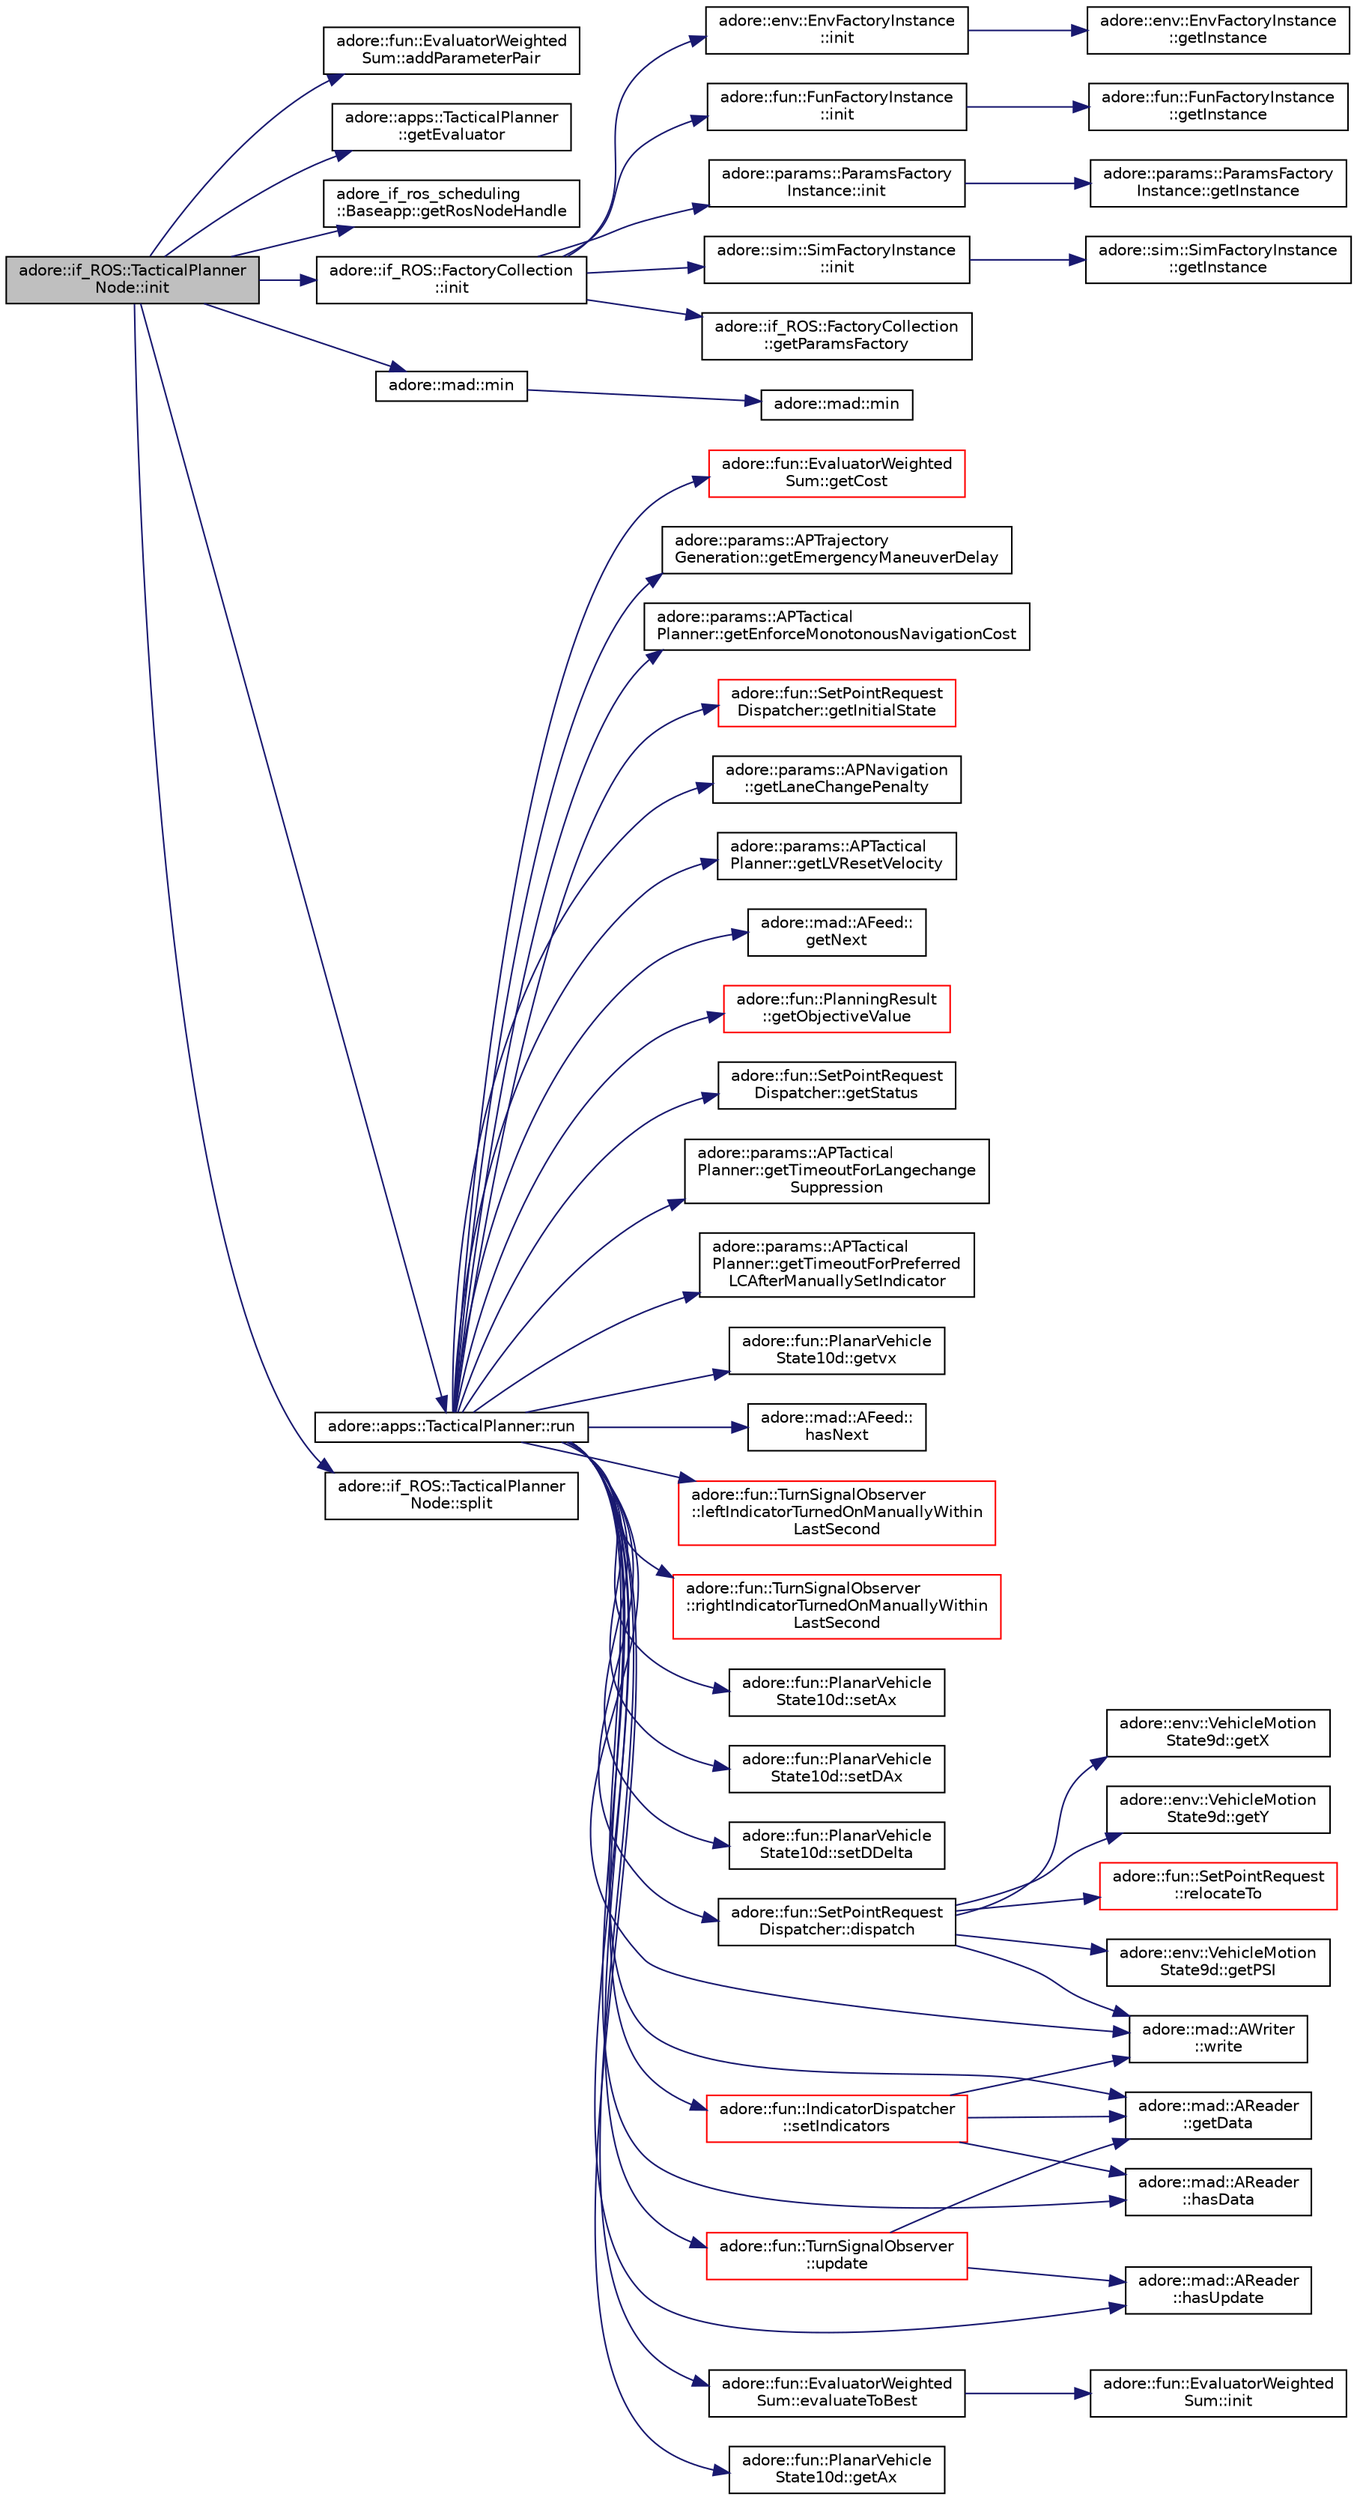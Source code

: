 digraph "adore::if_ROS::TacticalPlannerNode::init"
{
 // LATEX_PDF_SIZE
  edge [fontname="Helvetica",fontsize="10",labelfontname="Helvetica",labelfontsize="10"];
  node [fontname="Helvetica",fontsize="10",shape=record];
  rankdir="LR";
  Node1 [label="adore::if_ROS::TacticalPlanner\lNode::init",height=0.2,width=0.4,color="black", fillcolor="grey75", style="filled", fontcolor="black",tooltip=" "];
  Node1 -> Node2 [color="midnightblue",fontsize="10",style="solid",fontname="Helvetica"];
  Node2 [label="adore::fun::EvaluatorWeighted\lSum::addParameterPair",height=0.2,width=0.4,color="black", fillcolor="white", style="filled",URL="$classadore_1_1fun_1_1EvaluatorWeightedSum.html#ae1b1713de470127398ca20413f887d39",tooltip=" "];
  Node1 -> Node3 [color="midnightblue",fontsize="10",style="solid",fontname="Helvetica"];
  Node3 [label="adore::apps::TacticalPlanner\l::getEvaluator",height=0.2,width=0.4,color="black", fillcolor="white", style="filled",URL="$classadore_1_1apps_1_1TacticalPlanner.html#a4565101fad8a9a7d111ea78d48f84262",tooltip=" "];
  Node1 -> Node4 [color="midnightblue",fontsize="10",style="solid",fontname="Helvetica"];
  Node4 [label="adore_if_ros_scheduling\l::Baseapp::getRosNodeHandle",height=0.2,width=0.4,color="black", fillcolor="white", style="filled",URL="$classadore__if__ros__scheduling_1_1Baseapp.html#a7792ee4aa6fd5c5c03d5f54b4c1f213a",tooltip=" "];
  Node1 -> Node5 [color="midnightblue",fontsize="10",style="solid",fontname="Helvetica"];
  Node5 [label="adore::if_ROS::FactoryCollection\l::init",height=0.2,width=0.4,color="black", fillcolor="white", style="filled",URL="$classadore_1_1if__ROS_1_1FactoryCollection.html#a07e53e57a417cf66c5d539a5e1bd590a",tooltip=" "];
  Node5 -> Node6 [color="midnightblue",fontsize="10",style="solid",fontname="Helvetica"];
  Node6 [label="adore::if_ROS::FactoryCollection\l::getParamsFactory",height=0.2,width=0.4,color="black", fillcolor="white", style="filled",URL="$classadore_1_1if__ROS_1_1FactoryCollection.html#ac102972d5592de7cdc76b059017628f9",tooltip=" "];
  Node5 -> Node7 [color="midnightblue",fontsize="10",style="solid",fontname="Helvetica"];
  Node7 [label="adore::env::EnvFactoryInstance\l::init",height=0.2,width=0.4,color="black", fillcolor="white", style="filled",URL="$classadore_1_1env_1_1EnvFactoryInstance.html#ab67767fc777387664b696bd78d2536ef",tooltip="Initialize private members of AllFactory."];
  Node7 -> Node8 [color="midnightblue",fontsize="10",style="solid",fontname="Helvetica"];
  Node8 [label="adore::env::EnvFactoryInstance\l::getInstance",height=0.2,width=0.4,color="black", fillcolor="white", style="filled",URL="$classadore_1_1env_1_1EnvFactoryInstance.html#a14835a4420fb827ba3809b94a96a7660",tooltip="Function to access singleton instance of the envFactory using magic static."];
  Node5 -> Node9 [color="midnightblue",fontsize="10",style="solid",fontname="Helvetica"];
  Node9 [label="adore::fun::FunFactoryInstance\l::init",height=0.2,width=0.4,color="black", fillcolor="white", style="filled",URL="$classadore_1_1fun_1_1FunFactoryInstance.html#a291c4c983548f85c633ae6409c7b5233",tooltip="Initialize private members of funFactory."];
  Node9 -> Node10 [color="midnightblue",fontsize="10",style="solid",fontname="Helvetica"];
  Node10 [label="adore::fun::FunFactoryInstance\l::getInstance",height=0.2,width=0.4,color="black", fillcolor="white", style="filled",URL="$classadore_1_1fun_1_1FunFactoryInstance.html#a0826e9a7ea3c70a3780115e6effbf746",tooltip="Function to access singleton instance of the funFactory using magic static."];
  Node5 -> Node11 [color="midnightblue",fontsize="10",style="solid",fontname="Helvetica"];
  Node11 [label="adore::params::ParamsFactory\lInstance::init",height=0.2,width=0.4,color="black", fillcolor="white", style="filled",URL="$classadore_1_1params_1_1ParamsFactoryInstance.html#ac6759c774ade5a97e47c056d1a136253",tooltip="Initialize private members of AllFactory."];
  Node11 -> Node12 [color="midnightblue",fontsize="10",style="solid",fontname="Helvetica"];
  Node12 [label="adore::params::ParamsFactory\lInstance::getInstance",height=0.2,width=0.4,color="black", fillcolor="white", style="filled",URL="$classadore_1_1params_1_1ParamsFactoryInstance.html#a59eae0e003d40b03f9db2d814ec2a3bf",tooltip="Function to access singleton instance of the AllFactory using magic static."];
  Node5 -> Node13 [color="midnightblue",fontsize="10",style="solid",fontname="Helvetica"];
  Node13 [label="adore::sim::SimFactoryInstance\l::init",height=0.2,width=0.4,color="black", fillcolor="white", style="filled",URL="$classadore_1_1sim_1_1SimFactoryInstance.html#ac891850728d65e5398216b2bb92f82f6",tooltip="Initialize private members of AllFactory."];
  Node13 -> Node14 [color="midnightblue",fontsize="10",style="solid",fontname="Helvetica"];
  Node14 [label="adore::sim::SimFactoryInstance\l::getInstance",height=0.2,width=0.4,color="black", fillcolor="white", style="filled",URL="$classadore_1_1sim_1_1SimFactoryInstance.html#a177ce78bb1c9675c9dd0370e5f31f749",tooltip="Function to access singleton instance of the AllFactory using magic static."];
  Node1 -> Node15 [color="midnightblue",fontsize="10",style="solid",fontname="Helvetica"];
  Node15 [label="adore::mad::min",height=0.2,width=0.4,color="black", fillcolor="white", style="filled",URL="$namespaceadore_1_1mad.html#ab58ecb752f9bbfe27832e0a2c0e22c2b",tooltip=" "];
  Node15 -> Node16 [color="midnightblue",fontsize="10",style="solid",fontname="Helvetica"];
  Node16 [label="adore::mad::min",height=0.2,width=0.4,color="black", fillcolor="white", style="filled",URL="$namespaceadore_1_1mad.html#ac61b79c007d1859f93a10c04272095a1",tooltip=" "];
  Node1 -> Node17 [color="midnightblue",fontsize="10",style="solid",fontname="Helvetica"];
  Node17 [label="adore::apps::TacticalPlanner::run",height=0.2,width=0.4,color="black", fillcolor="white", style="filled",URL="$classadore_1_1apps_1_1TacticalPlanner.html#a7c32674c68cce6d855e93561e6accd8e",tooltip="retrieve planning results, dispatch and formulate new planning request"];
  Node17 -> Node18 [color="midnightblue",fontsize="10",style="solid",fontname="Helvetica"];
  Node18 [label="adore::fun::SetPointRequest\lDispatcher::dispatch",height=0.2,width=0.4,color="black", fillcolor="white", style="filled",URL="$classadore_1_1fun_1_1SetPointRequestDispatcher.html#ae0a7ceca76f19e608c9b9744b95ec943",tooltip="dispatch SetPointRequests computed in localization coordinates The combined trajectory will be conver..."];
  Node18 -> Node19 [color="midnightblue",fontsize="10",style="solid",fontname="Helvetica"];
  Node19 [label="adore::env::VehicleMotion\lState9d::getPSI",height=0.2,width=0.4,color="black", fillcolor="white", style="filled",URL="$structadore_1_1env_1_1VehicleMotionState9d.html#a65ca6ea033cf05674de50b8996a586a3",tooltip="Get the heading."];
  Node18 -> Node20 [color="midnightblue",fontsize="10",style="solid",fontname="Helvetica"];
  Node20 [label="adore::env::VehicleMotion\lState9d::getX",height=0.2,width=0.4,color="black", fillcolor="white", style="filled",URL="$structadore_1_1env_1_1VehicleMotionState9d.html#a16d6d61f5dfa1028ca97d8f1a8b6e8cf",tooltip="Get the x-coordinate."];
  Node18 -> Node21 [color="midnightblue",fontsize="10",style="solid",fontname="Helvetica"];
  Node21 [label="adore::env::VehicleMotion\lState9d::getY",height=0.2,width=0.4,color="black", fillcolor="white", style="filled",URL="$structadore_1_1env_1_1VehicleMotionState9d.html#a51e8eed0ef10d909592edcb933c1b802",tooltip="Get the y-coordinate."];
  Node18 -> Node22 [color="midnightblue",fontsize="10",style="solid",fontname="Helvetica"];
  Node22 [label="adore::fun::SetPointRequest\l::relocateTo",height=0.2,width=0.4,color="red", fillcolor="white", style="filled",URL="$classadore_1_1fun_1_1SetPointRequest.html#a3efce8dc04a62d599e0955ff9a006595",tooltip=" "];
  Node18 -> Node27 [color="midnightblue",fontsize="10",style="solid",fontname="Helvetica"];
  Node27 [label="adore::mad::AWriter\l::write",height=0.2,width=0.4,color="black", fillcolor="white", style="filled",URL="$classadore_1_1mad_1_1AWriter.html#a1c22b1ccbd19c5f02f832831ca757f3b",tooltip=" "];
  Node17 -> Node28 [color="midnightblue",fontsize="10",style="solid",fontname="Helvetica"];
  Node28 [label="adore::fun::EvaluatorWeighted\lSum::evaluateToBest",height=0.2,width=0.4,color="black", fillcolor="white", style="filled",URL="$classadore_1_1fun_1_1EvaluatorWeightedSum.html#abe24c1f6df8009b1958aff67efea97ad",tooltip=" "];
  Node28 -> Node29 [color="midnightblue",fontsize="10",style="solid",fontname="Helvetica"];
  Node29 [label="adore::fun::EvaluatorWeighted\lSum::init",height=0.2,width=0.4,color="black", fillcolor="white", style="filled",URL="$classadore_1_1fun_1_1EvaluatorWeightedSum.html#a6a449f4dbfe87316107bf3df0cbcaea5",tooltip=" "];
  Node17 -> Node30 [color="midnightblue",fontsize="10",style="solid",fontname="Helvetica"];
  Node30 [label="adore::fun::PlanarVehicle\lState10d::getAx",height=0.2,width=0.4,color="black", fillcolor="white", style="filled",URL="$structadore_1_1fun_1_1PlanarVehicleState10d.html#ad55dd30212ca0581ae920a466da42829",tooltip=" "];
  Node17 -> Node31 [color="midnightblue",fontsize="10",style="solid",fontname="Helvetica"];
  Node31 [label="adore::fun::EvaluatorWeighted\lSum::getCost",height=0.2,width=0.4,color="red", fillcolor="white", style="filled",URL="$classadore_1_1fun_1_1EvaluatorWeightedSum.html#af1433ef2593b1d73d5e206689a55b252",tooltip=" "];
  Node17 -> Node33 [color="midnightblue",fontsize="10",style="solid",fontname="Helvetica"];
  Node33 [label="adore::mad::AReader\l::getData",height=0.2,width=0.4,color="black", fillcolor="white", style="filled",URL="$classadore_1_1mad_1_1AReader.html#a46ab7520d828d1a574365eaf8b483e29",tooltip=" "];
  Node17 -> Node34 [color="midnightblue",fontsize="10",style="solid",fontname="Helvetica"];
  Node34 [label="adore::params::APTrajectory\lGeneration::getEmergencyManeuverDelay",height=0.2,width=0.4,color="black", fillcolor="white", style="filled",URL="$classadore_1_1params_1_1APTrajectoryGeneration.html#a6abcbfc29c23e3eace34455dfb5aab6f",tooltip="time after which emergency maneuver kicks in"];
  Node17 -> Node35 [color="midnightblue",fontsize="10",style="solid",fontname="Helvetica"];
  Node35 [label="adore::params::APTactical\lPlanner::getEnforceMonotonousNavigationCost",height=0.2,width=0.4,color="black", fillcolor="white", style="filled",URL="$classadore_1_1params_1_1APTacticalPlanner.html#a6e51f2fda24f7dd9961984ac469ae92b",tooltip=" "];
  Node17 -> Node36 [color="midnightblue",fontsize="10",style="solid",fontname="Helvetica"];
  Node36 [label="adore::fun::SetPointRequest\lDispatcher::getInitialState",height=0.2,width=0.4,color="red", fillcolor="white", style="filled",URL="$classadore_1_1fun_1_1SetPointRequestDispatcher.html#aad7e60da52338893462cc0c5848e1546",tooltip="compute and return initial state for next planning iteration The according initial state in odometry ..."];
  Node17 -> Node72 [color="midnightblue",fontsize="10",style="solid",fontname="Helvetica"];
  Node72 [label="adore::params::APNavigation\l::getLaneChangePenalty",height=0.2,width=0.4,color="black", fillcolor="white", style="filled",URL="$classadore_1_1params_1_1APNavigation.html#ab7121802ebbe3f2309d6cb262739e052",tooltip=" "];
  Node17 -> Node73 [color="midnightblue",fontsize="10",style="solid",fontname="Helvetica"];
  Node73 [label="adore::params::APTactical\lPlanner::getLVResetVelocity",height=0.2,width=0.4,color="black", fillcolor="white", style="filled",URL="$classadore_1_1params_1_1APTacticalPlanner.html#a4f7cd83ef7e0eb8b9c34861fe5dee9db",tooltip=" "];
  Node17 -> Node70 [color="midnightblue",fontsize="10",style="solid",fontname="Helvetica"];
  Node70 [label="adore::mad::AFeed::\lgetNext",height=0.2,width=0.4,color="black", fillcolor="white", style="filled",URL="$classadore_1_1mad_1_1AFeed.html#a07f96a9edf1ca4a1a9b0c84aa2631bd0",tooltip=" "];
  Node17 -> Node74 [color="midnightblue",fontsize="10",style="solid",fontname="Helvetica"];
  Node74 [label="adore::fun::PlanningResult\l::getObjectiveValue",height=0.2,width=0.4,color="red", fillcolor="white", style="filled",URL="$structadore_1_1fun_1_1PlanningResult.html#a36a6fe94ff79083182756ac564459006",tooltip=" "];
  Node17 -> Node76 [color="midnightblue",fontsize="10",style="solid",fontname="Helvetica"];
  Node76 [label="adore::fun::SetPointRequest\lDispatcher::getStatus",height=0.2,width=0.4,color="black", fillcolor="white", style="filled",URL="$classadore_1_1fun_1_1SetPointRequestDispatcher.html#a088b88292e7db4a0783ff2ce3396d6ac",tooltip=" "];
  Node17 -> Node77 [color="midnightblue",fontsize="10",style="solid",fontname="Helvetica"];
  Node77 [label="adore::params::APTactical\lPlanner::getTimeoutForLangechange\lSuppression",height=0.2,width=0.4,color="black", fillcolor="white", style="filled",URL="$classadore_1_1params_1_1APTacticalPlanner.html#abb6dab9dca08bbd27db2f18c788bda3d",tooltip=" "];
  Node17 -> Node78 [color="midnightblue",fontsize="10",style="solid",fontname="Helvetica"];
  Node78 [label="adore::params::APTactical\lPlanner::getTimeoutForPreferred\lLCAfterManuallySetIndicator",height=0.2,width=0.4,color="black", fillcolor="white", style="filled",URL="$classadore_1_1params_1_1APTacticalPlanner.html#acc1194ce8a31ceba9e50cea299625356",tooltip=" "];
  Node17 -> Node79 [color="midnightblue",fontsize="10",style="solid",fontname="Helvetica"];
  Node79 [label="adore::fun::PlanarVehicle\lState10d::getvx",height=0.2,width=0.4,color="black", fillcolor="white", style="filled",URL="$structadore_1_1fun_1_1PlanarVehicleState10d.html#a025278bb96195126dc8c41e66c201436",tooltip=" "];
  Node17 -> Node61 [color="midnightblue",fontsize="10",style="solid",fontname="Helvetica"];
  Node61 [label="adore::mad::AReader\l::hasData",height=0.2,width=0.4,color="black", fillcolor="white", style="filled",URL="$classadore_1_1mad_1_1AReader.html#a79b8efec6ede53587ff114ae00ca8419",tooltip=" "];
  Node17 -> Node71 [color="midnightblue",fontsize="10",style="solid",fontname="Helvetica"];
  Node71 [label="adore::mad::AFeed::\lhasNext",height=0.2,width=0.4,color="black", fillcolor="white", style="filled",URL="$classadore_1_1mad_1_1AFeed.html#a2a96e59a3364f8fadb08624e38f7c40b",tooltip=" "];
  Node17 -> Node80 [color="midnightblue",fontsize="10",style="solid",fontname="Helvetica"];
  Node80 [label="adore::mad::AReader\l::hasUpdate",height=0.2,width=0.4,color="black", fillcolor="white", style="filled",URL="$classadore_1_1mad_1_1AReader.html#a7a8e6d43dcd1129c47d7231e828fb111",tooltip=" "];
  Node17 -> Node81 [color="midnightblue",fontsize="10",style="solid",fontname="Helvetica"];
  Node81 [label="adore::fun::TurnSignalObserver\l::leftIndicatorTurnedOnManuallyWithin\lLastSecond",height=0.2,width=0.4,color="red", fillcolor="white", style="filled",URL="$classadore_1_1fun_1_1TurnSignalObserver.html#a81641dba0799058457124c750e7fc7a1",tooltip=" "];
  Node17 -> Node84 [color="midnightblue",fontsize="10",style="solid",fontname="Helvetica"];
  Node84 [label="adore::fun::TurnSignalObserver\l::rightIndicatorTurnedOnManuallyWithin\lLastSecond",height=0.2,width=0.4,color="red", fillcolor="white", style="filled",URL="$classadore_1_1fun_1_1TurnSignalObserver.html#a5223a8d3d07c59e0df30de13d461c10e",tooltip=" "];
  Node17 -> Node86 [color="midnightblue",fontsize="10",style="solid",fontname="Helvetica"];
  Node86 [label="adore::fun::PlanarVehicle\lState10d::setAx",height=0.2,width=0.4,color="black", fillcolor="white", style="filled",URL="$structadore_1_1fun_1_1PlanarVehicleState10d.html#ae3b7b97999aad277023c9d4007c62612",tooltip=" "];
  Node17 -> Node87 [color="midnightblue",fontsize="10",style="solid",fontname="Helvetica"];
  Node87 [label="adore::fun::PlanarVehicle\lState10d::setDAx",height=0.2,width=0.4,color="black", fillcolor="white", style="filled",URL="$structadore_1_1fun_1_1PlanarVehicleState10d.html#a1c08fee846dedbf65d4b7c028763fc19",tooltip=" "];
  Node17 -> Node88 [color="midnightblue",fontsize="10",style="solid",fontname="Helvetica"];
  Node88 [label="adore::fun::PlanarVehicle\lState10d::setDDelta",height=0.2,width=0.4,color="black", fillcolor="white", style="filled",URL="$structadore_1_1fun_1_1PlanarVehicleState10d.html#a0e5072015ba4d95e8240b5f293e2ec09",tooltip=" "];
  Node17 -> Node89 [color="midnightblue",fontsize="10",style="solid",fontname="Helvetica"];
  Node89 [label="adore::fun::IndicatorDispatcher\l::setIndicators",height=0.2,width=0.4,color="red", fillcolor="white", style="filled",URL="$classadore_1_1fun_1_1IndicatorDispatcher.html#a395fde77c4b12ecb67b3274dbf52e954",tooltip=" "];
  Node89 -> Node33 [color="midnightblue",fontsize="10",style="solid",fontname="Helvetica"];
  Node89 -> Node61 [color="midnightblue",fontsize="10",style="solid",fontname="Helvetica"];
  Node89 -> Node27 [color="midnightblue",fontsize="10",style="solid",fontname="Helvetica"];
  Node17 -> Node92 [color="midnightblue",fontsize="10",style="solid",fontname="Helvetica"];
  Node92 [label="adore::fun::TurnSignalObserver\l::update",height=0.2,width=0.4,color="red", fillcolor="white", style="filled",URL="$classadore_1_1fun_1_1TurnSignalObserver.html#a5674621df21c0f3278eb89d05c3827b7",tooltip=" "];
  Node92 -> Node33 [color="midnightblue",fontsize="10",style="solid",fontname="Helvetica"];
  Node92 -> Node80 [color="midnightblue",fontsize="10",style="solid",fontname="Helvetica"];
  Node17 -> Node27 [color="midnightblue",fontsize="10",style="solid",fontname="Helvetica"];
  Node1 -> Node97 [color="midnightblue",fontsize="10",style="solid",fontname="Helvetica"];
  Node97 [label="adore::if_ROS::TacticalPlanner\lNode::split",height=0.2,width=0.4,color="black", fillcolor="white", style="filled",URL="$classadore_1_1if__ROS_1_1TacticalPlannerNode.html#a24f25bebae5dccae0283e533e9ef31dd",tooltip=" "];
}
